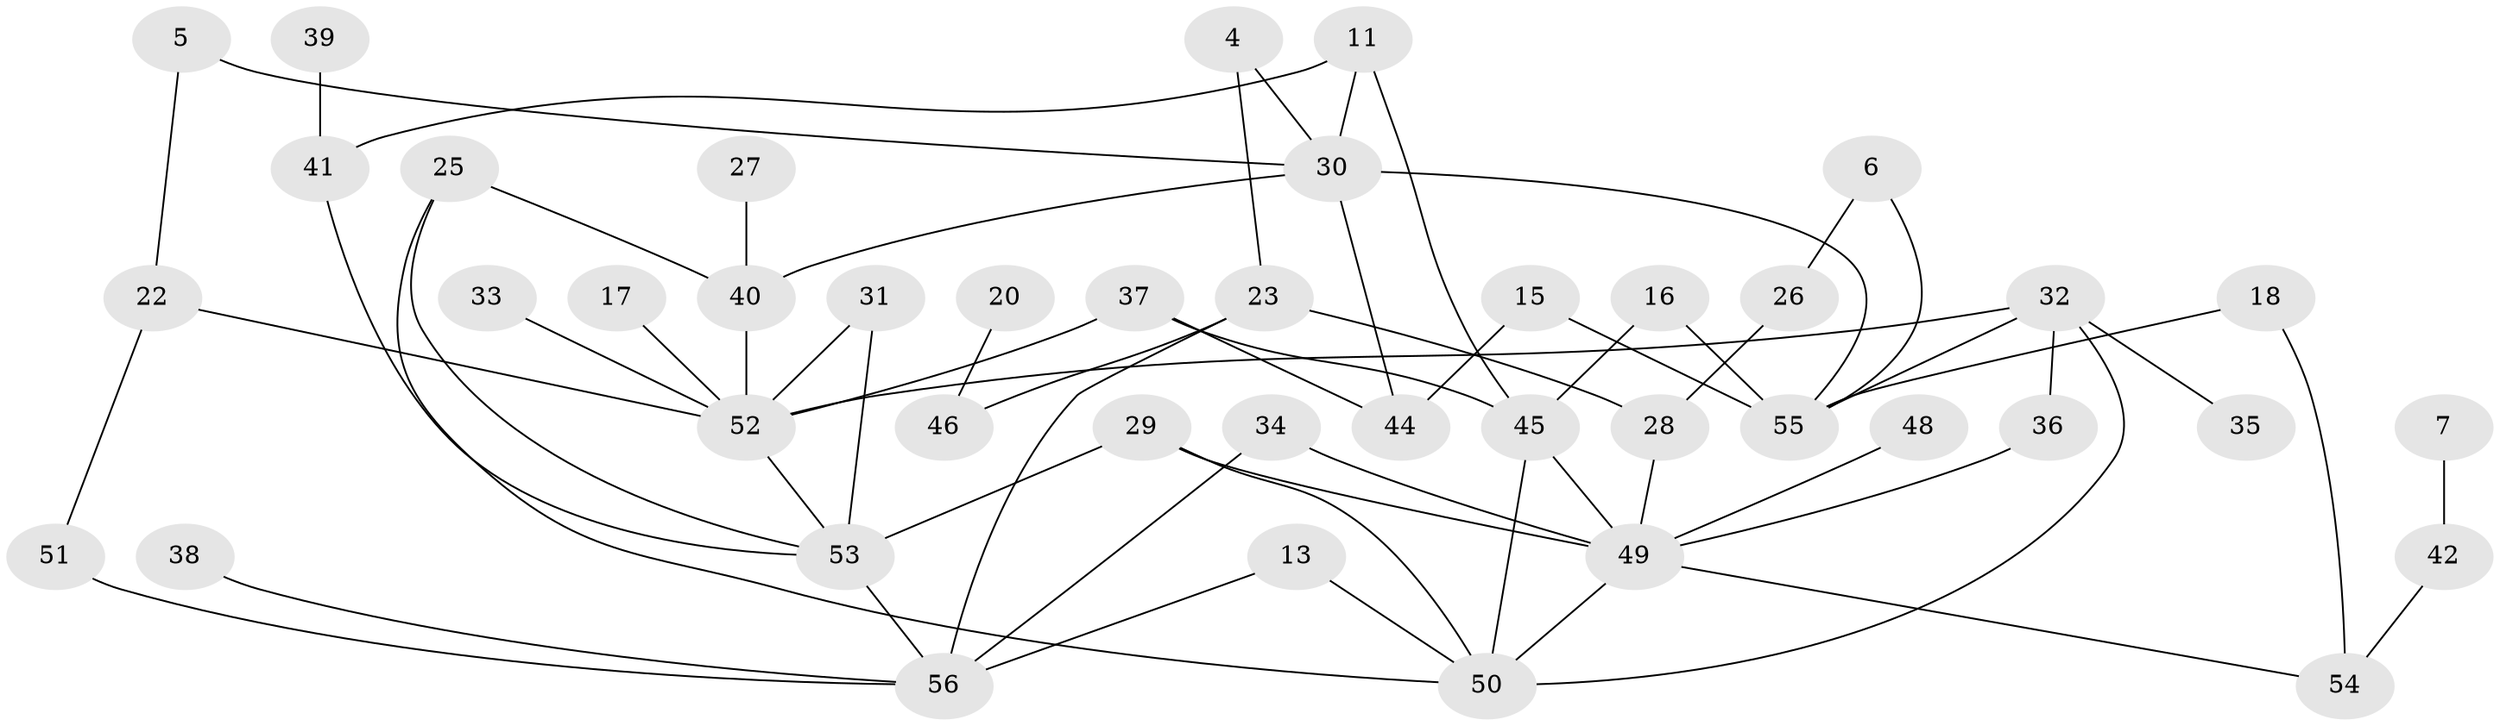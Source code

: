 // original degree distribution, {1: 0.25, 0: 0.09821428571428571, 2: 0.25892857142857145, 5: 0.0625, 3: 0.23214285714285715, 4: 0.07142857142857142, 6: 0.017857142857142856, 7: 0.008928571428571428}
// Generated by graph-tools (version 1.1) at 2025/25/03/09/25 03:25:22]
// undirected, 43 vertices, 64 edges
graph export_dot {
graph [start="1"]
  node [color=gray90,style=filled];
  4;
  5;
  6;
  7;
  11;
  13;
  15;
  16;
  17;
  18;
  20;
  22;
  23;
  25;
  26;
  27;
  28;
  29;
  30;
  31;
  32;
  33;
  34;
  35;
  36;
  37;
  38;
  39;
  40;
  41;
  42;
  44;
  45;
  46;
  48;
  49;
  50;
  51;
  52;
  53;
  54;
  55;
  56;
  4 -- 23 [weight=1.0];
  4 -- 30 [weight=1.0];
  5 -- 22 [weight=1.0];
  5 -- 30 [weight=1.0];
  6 -- 26 [weight=1.0];
  6 -- 55 [weight=1.0];
  7 -- 42 [weight=1.0];
  11 -- 30 [weight=1.0];
  11 -- 41 [weight=1.0];
  11 -- 45 [weight=1.0];
  13 -- 50 [weight=1.0];
  13 -- 56 [weight=1.0];
  15 -- 44 [weight=1.0];
  15 -- 55 [weight=1.0];
  16 -- 45 [weight=1.0];
  16 -- 55 [weight=1.0];
  17 -- 52 [weight=1.0];
  18 -- 54 [weight=1.0];
  18 -- 55 [weight=1.0];
  20 -- 46 [weight=1.0];
  22 -- 51 [weight=1.0];
  22 -- 52 [weight=1.0];
  23 -- 28 [weight=1.0];
  23 -- 46 [weight=1.0];
  23 -- 56 [weight=1.0];
  25 -- 40 [weight=1.0];
  25 -- 50 [weight=1.0];
  25 -- 53 [weight=1.0];
  26 -- 28 [weight=1.0];
  27 -- 40 [weight=1.0];
  28 -- 49 [weight=1.0];
  29 -- 49 [weight=1.0];
  29 -- 50 [weight=1.0];
  29 -- 53 [weight=2.0];
  30 -- 40 [weight=1.0];
  30 -- 44 [weight=1.0];
  30 -- 55 [weight=2.0];
  31 -- 52 [weight=1.0];
  31 -- 53 [weight=2.0];
  32 -- 35 [weight=1.0];
  32 -- 36 [weight=1.0];
  32 -- 50 [weight=1.0];
  32 -- 52 [weight=2.0];
  32 -- 55 [weight=1.0];
  33 -- 52 [weight=1.0];
  34 -- 49 [weight=1.0];
  34 -- 56 [weight=1.0];
  36 -- 49 [weight=1.0];
  37 -- 44 [weight=1.0];
  37 -- 45 [weight=1.0];
  37 -- 52 [weight=1.0];
  38 -- 56 [weight=1.0];
  39 -- 41 [weight=1.0];
  40 -- 52 [weight=1.0];
  41 -- 53 [weight=1.0];
  42 -- 54 [weight=1.0];
  45 -- 49 [weight=1.0];
  45 -- 50 [weight=1.0];
  48 -- 49 [weight=1.0];
  49 -- 50 [weight=1.0];
  49 -- 54 [weight=1.0];
  51 -- 56 [weight=1.0];
  52 -- 53 [weight=2.0];
  53 -- 56 [weight=1.0];
}
